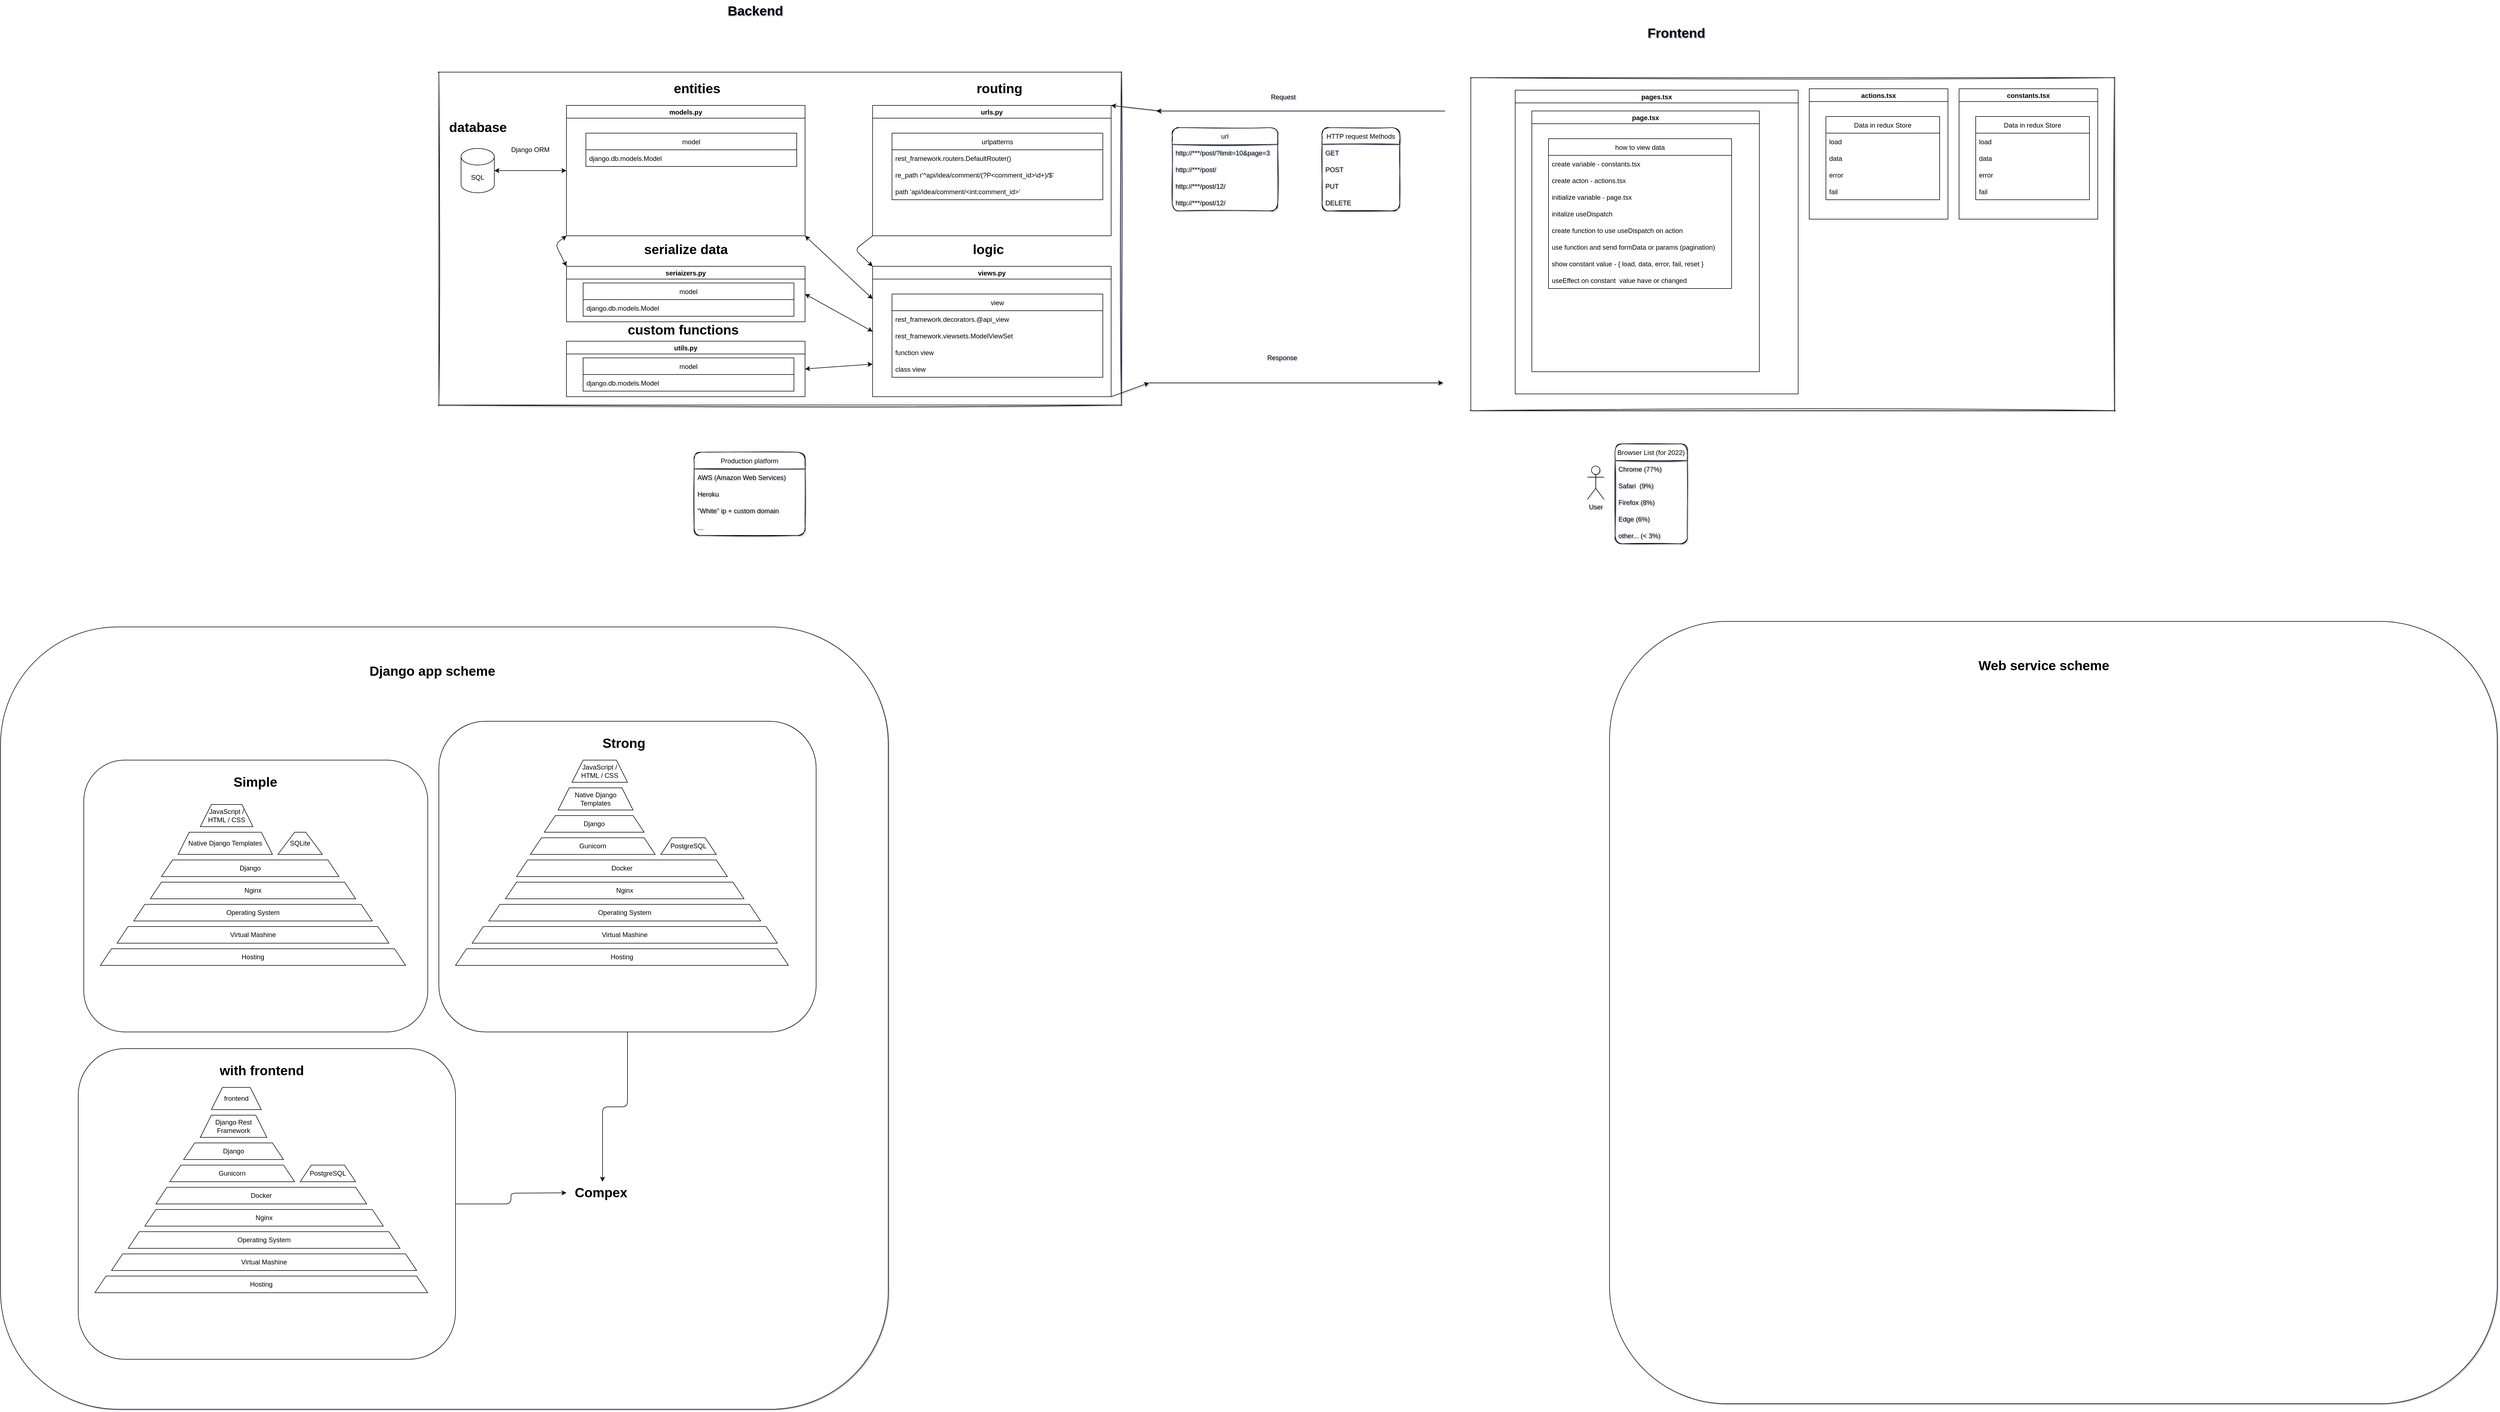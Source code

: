 <mxfile version="17.4.6" type="device"><diagram id="C5RBs43oDa-KdzZeNtuy" name="Page-1"><mxGraphModel dx="3749" dy="883" grid="1" gridSize="10" guides="1" tooltips="1" connect="1" arrows="1" fold="1" page="0" pageScale="1" pageWidth="827" pageHeight="1169" background="none" math="0" shadow="1"><root><mxCell id="WIyWlLk6GJQsqaUBKTNV-0"/><mxCell id="WIyWlLk6GJQsqaUBKTNV-1" parent="WIyWlLk6GJQsqaUBKTNV-0"/><mxCell id="JlMUV9qUmS5unrdBoCtl-11" value="" style="rounded=1;whiteSpace=wrap;html=1;arcSize=0;sketch=1;" vertex="1" parent="WIyWlLk6GJQsqaUBKTNV-1"><mxGeometry x="-960" y="490" width="1230" height="600" as="geometry"/></mxCell><mxCell id="JlMUV9qUmS5unrdBoCtl-118" value="" style="rounded=1;whiteSpace=wrap;html=1;sketch=0;" vertex="1" parent="WIyWlLk6GJQsqaUBKTNV-1"><mxGeometry x="1150" y="1480" width="1600" height="1410" as="geometry"/></mxCell><mxCell id="JlMUV9qUmS5unrdBoCtl-114" value="" style="rounded=1;whiteSpace=wrap;html=1;sketch=0;" vertex="1" parent="WIyWlLk6GJQsqaUBKTNV-1"><mxGeometry x="-1750" y="1490" width="1600" height="1410" as="geometry"/></mxCell><mxCell id="JlMUV9qUmS5unrdBoCtl-112" style="edgeStyle=orthogonalEdgeStyle;curved=0;rounded=1;sketch=0;orthogonalLoop=1;jettySize=auto;html=1;" edge="1" parent="WIyWlLk6GJQsqaUBKTNV-1" source="JlMUV9qUmS5unrdBoCtl-82"><mxGeometry relative="1" as="geometry"><mxPoint x="-730" y="2510" as="targetPoint"/></mxGeometry></mxCell><mxCell id="JlMUV9qUmS5unrdBoCtl-82" value="" style="rounded=1;whiteSpace=wrap;html=1;sketch=0;" vertex="1" parent="WIyWlLk6GJQsqaUBKTNV-1"><mxGeometry x="-1610" y="2250" width="680" height="560" as="geometry"/></mxCell><mxCell id="JlMUV9qUmS5unrdBoCtl-113" style="edgeStyle=orthogonalEdgeStyle;curved=0;rounded=1;sketch=0;orthogonalLoop=1;jettySize=auto;html=1;" edge="1" parent="WIyWlLk6GJQsqaUBKTNV-1" source="JlMUV9qUmS5unrdBoCtl-68" target="JlMUV9qUmS5unrdBoCtl-107"><mxGeometry relative="1" as="geometry"/></mxCell><mxCell id="JlMUV9qUmS5unrdBoCtl-68" value="" style="rounded=1;whiteSpace=wrap;html=1;sketch=0;" vertex="1" parent="WIyWlLk6GJQsqaUBKTNV-1"><mxGeometry x="-960" y="1660" width="680" height="560" as="geometry"/></mxCell><mxCell id="JlMUV9qUmS5unrdBoCtl-55" value="" style="rounded=1;whiteSpace=wrap;html=1;sketch=0;" vertex="1" parent="WIyWlLk6GJQsqaUBKTNV-1"><mxGeometry x="-1600" y="1730" width="620" height="490" as="geometry"/></mxCell><mxCell id="JlMUV9qUmS5unrdBoCtl-0" value="" style="rounded=1;whiteSpace=wrap;html=1;arcSize=0;sketch=1;" vertex="1" parent="WIyWlLk6GJQsqaUBKTNV-1"><mxGeometry x="900" y="500" width="1160" height="600" as="geometry"/></mxCell><mxCell id="JlMUV9qUmS5unrdBoCtl-4" value="HTTP request Methods" style="swimlane;fontStyle=0;childLayout=stackLayout;horizontal=1;startSize=30;horizontalStack=0;resizeParent=1;resizeParentMax=0;resizeLast=0;collapsible=1;marginBottom=0;rounded=1;sketch=1;" vertex="1" parent="WIyWlLk6GJQsqaUBKTNV-1"><mxGeometry x="631.73" y="590" width="140" height="150" as="geometry"/></mxCell><mxCell id="JlMUV9qUmS5unrdBoCtl-5" value="GET" style="text;strokeColor=none;fillColor=none;align=left;verticalAlign=middle;spacingLeft=4;spacingRight=4;overflow=hidden;points=[[0,0.5],[1,0.5]];portConstraint=eastwest;rotatable=0;rounded=1;sketch=1;" vertex="1" parent="JlMUV9qUmS5unrdBoCtl-4"><mxGeometry y="30" width="140" height="30" as="geometry"/></mxCell><mxCell id="JlMUV9qUmS5unrdBoCtl-6" value="POST" style="text;strokeColor=none;fillColor=none;align=left;verticalAlign=middle;spacingLeft=4;spacingRight=4;overflow=hidden;points=[[0,0.5],[1,0.5]];portConstraint=eastwest;rotatable=0;rounded=1;sketch=1;" vertex="1" parent="JlMUV9qUmS5unrdBoCtl-4"><mxGeometry y="60" width="140" height="30" as="geometry"/></mxCell><mxCell id="JlMUV9qUmS5unrdBoCtl-7" value="PUT" style="text;strokeColor=none;fillColor=none;align=left;verticalAlign=middle;spacingLeft=4;spacingRight=4;overflow=hidden;points=[[0,0.5],[1,0.5]];portConstraint=eastwest;rotatable=0;rounded=1;sketch=1;" vertex="1" parent="JlMUV9qUmS5unrdBoCtl-4"><mxGeometry y="90" width="140" height="30" as="geometry"/></mxCell><mxCell id="JlMUV9qUmS5unrdBoCtl-8" value="DELETE" style="text;strokeColor=none;fillColor=none;align=left;verticalAlign=middle;spacingLeft=4;spacingRight=4;overflow=hidden;points=[[0,0.5],[1,0.5]];portConstraint=eastwest;rotatable=0;rounded=1;sketch=1;" vertex="1" parent="JlMUV9qUmS5unrdBoCtl-4"><mxGeometry y="120" width="140" height="30" as="geometry"/></mxCell><mxCell id="JlMUV9qUmS5unrdBoCtl-12" value="Backend" style="text;strokeColor=none;fillColor=none;html=1;fontSize=24;fontStyle=1;verticalAlign=middle;align=center;rounded=0;sketch=0;" vertex="1" parent="WIyWlLk6GJQsqaUBKTNV-1"><mxGeometry x="-440" y="360" width="100" height="40" as="geometry"/></mxCell><mxCell id="JlMUV9qUmS5unrdBoCtl-16" value="User" style="shape=umlActor;verticalLabelPosition=bottom;verticalAlign=top;html=1;outlineConnect=0;rounded=0;sketch=0;" vertex="1" parent="WIyWlLk6GJQsqaUBKTNV-1"><mxGeometry x="1110" y="1200" width="30" height="60" as="geometry"/></mxCell><mxCell id="JlMUV9qUmS5unrdBoCtl-17" value="Browser List (for 2022)" style="swimlane;fontStyle=0;childLayout=stackLayout;horizontal=1;startSize=30;horizontalStack=0;resizeParent=1;resizeParentMax=0;resizeLast=0;collapsible=1;marginBottom=0;rounded=1;sketch=1;" vertex="1" parent="WIyWlLk6GJQsqaUBKTNV-1"><mxGeometry x="1160" y="1160" width="130" height="180" as="geometry"/></mxCell><mxCell id="JlMUV9qUmS5unrdBoCtl-18" value="Chrome (77%)" style="text;strokeColor=none;fillColor=none;align=left;verticalAlign=middle;spacingLeft=4;spacingRight=4;overflow=hidden;points=[[0,0.5],[1,0.5]];portConstraint=eastwest;rotatable=0;rounded=1;sketch=1;" vertex="1" parent="JlMUV9qUmS5unrdBoCtl-17"><mxGeometry y="30" width="130" height="30" as="geometry"/></mxCell><mxCell id="JlMUV9qUmS5unrdBoCtl-19" value="Safari  (9%)" style="text;strokeColor=none;fillColor=none;align=left;verticalAlign=middle;spacingLeft=4;spacingRight=4;overflow=hidden;points=[[0,0.5],[1,0.5]];portConstraint=eastwest;rotatable=0;rounded=1;sketch=1;" vertex="1" parent="JlMUV9qUmS5unrdBoCtl-17"><mxGeometry y="60" width="130" height="30" as="geometry"/></mxCell><mxCell id="JlMUV9qUmS5unrdBoCtl-20" value="Firefox (8%)" style="text;strokeColor=none;fillColor=none;align=left;verticalAlign=middle;spacingLeft=4;spacingRight=4;overflow=hidden;points=[[0,0.5],[1,0.5]];portConstraint=eastwest;rotatable=0;rounded=1;sketch=1;" vertex="1" parent="JlMUV9qUmS5unrdBoCtl-17"><mxGeometry y="90" width="130" height="30" as="geometry"/></mxCell><mxCell id="JlMUV9qUmS5unrdBoCtl-21" value="Edge (6%)" style="text;strokeColor=none;fillColor=none;align=left;verticalAlign=middle;spacingLeft=4;spacingRight=4;overflow=hidden;points=[[0,0.5],[1,0.5]];portConstraint=eastwest;rotatable=0;rounded=1;sketch=1;" vertex="1" parent="JlMUV9qUmS5unrdBoCtl-17"><mxGeometry y="120" width="130" height="30" as="geometry"/></mxCell><mxCell id="JlMUV9qUmS5unrdBoCtl-23" value="other... (&lt; 3%)" style="text;strokeColor=none;fillColor=none;align=left;verticalAlign=middle;spacingLeft=4;spacingRight=4;overflow=hidden;points=[[0,0.5],[1,0.5]];portConstraint=eastwest;rotatable=0;rounded=1;sketch=1;" vertex="1" parent="JlMUV9qUmS5unrdBoCtl-17"><mxGeometry y="150" width="130" height="30" as="geometry"/></mxCell><mxCell id="JlMUV9qUmS5unrdBoCtl-25" value="Production platform" style="swimlane;fontStyle=0;childLayout=stackLayout;horizontal=1;startSize=30;horizontalStack=0;resizeParent=1;resizeParentMax=0;resizeLast=0;collapsible=1;marginBottom=0;rounded=1;sketch=1;" vertex="1" parent="WIyWlLk6GJQsqaUBKTNV-1"><mxGeometry x="-500" y="1175" width="200" height="150" as="geometry"/></mxCell><mxCell id="JlMUV9qUmS5unrdBoCtl-26" value="AWS (Amazon Web Services)" style="text;strokeColor=none;fillColor=none;align=left;verticalAlign=middle;spacingLeft=4;spacingRight=4;overflow=hidden;points=[[0,0.5],[1,0.5]];portConstraint=eastwest;rotatable=0;rounded=1;sketch=1;" vertex="1" parent="JlMUV9qUmS5unrdBoCtl-25"><mxGeometry y="30" width="200" height="30" as="geometry"/></mxCell><mxCell id="JlMUV9qUmS5unrdBoCtl-27" value="Heroku" style="text;strokeColor=none;fillColor=none;align=left;verticalAlign=middle;spacingLeft=4;spacingRight=4;overflow=hidden;points=[[0,0.5],[1,0.5]];portConstraint=eastwest;rotatable=0;rounded=1;sketch=1;" vertex="1" parent="JlMUV9qUmS5unrdBoCtl-25"><mxGeometry y="60" width="200" height="30" as="geometry"/></mxCell><mxCell id="JlMUV9qUmS5unrdBoCtl-28" value="&quot;White&quot; ip + custom domain" style="text;strokeColor=none;fillColor=none;align=left;verticalAlign=middle;spacingLeft=4;spacingRight=4;overflow=hidden;points=[[0,0.5],[1,0.5]];portConstraint=eastwest;rotatable=0;rounded=1;sketch=1;" vertex="1" parent="JlMUV9qUmS5unrdBoCtl-25"><mxGeometry y="90" width="200" height="30" as="geometry"/></mxCell><mxCell id="JlMUV9qUmS5unrdBoCtl-29" value="..." style="text;strokeColor=none;fillColor=none;align=left;verticalAlign=middle;spacingLeft=4;spacingRight=4;overflow=hidden;points=[[0,0.5],[1,0.5]];portConstraint=eastwest;rotatable=0;rounded=1;sketch=1;" vertex="1" parent="JlMUV9qUmS5unrdBoCtl-25"><mxGeometry y="120" width="200" height="30" as="geometry"/></mxCell><mxCell id="JlMUV9qUmS5unrdBoCtl-46" value="&lt;div&gt;&lt;span&gt;Operating System&lt;/span&gt;&lt;br&gt;&lt;/div&gt;" style="shape=trapezoid;perimeter=trapezoidPerimeter;whiteSpace=wrap;html=1;fixedSize=1;rounded=0;sketch=0;" vertex="1" parent="WIyWlLk6GJQsqaUBKTNV-1"><mxGeometry x="-1510" y="1990" width="430" height="30" as="geometry"/></mxCell><mxCell id="JlMUV9qUmS5unrdBoCtl-47" value="&lt;div&gt;&lt;span&gt;Virtual Mashine&lt;/span&gt;&lt;br&gt;&lt;/div&gt;" style="shape=trapezoid;perimeter=trapezoidPerimeter;whiteSpace=wrap;html=1;fixedSize=1;rounded=0;sketch=0;" vertex="1" parent="WIyWlLk6GJQsqaUBKTNV-1"><mxGeometry x="-1540" y="2030" width="490" height="30" as="geometry"/></mxCell><mxCell id="JlMUV9qUmS5unrdBoCtl-48" value="&lt;div&gt;&lt;span&gt;Hosting&lt;/span&gt;&lt;br&gt;&lt;/div&gt;" style="shape=trapezoid;perimeter=trapezoidPerimeter;whiteSpace=wrap;html=1;fixedSize=1;rounded=0;sketch=0;" vertex="1" parent="WIyWlLk6GJQsqaUBKTNV-1"><mxGeometry x="-1570" y="2070" width="550" height="30" as="geometry"/></mxCell><mxCell id="JlMUV9qUmS5unrdBoCtl-49" value="&lt;div&gt;&lt;span&gt;Docker&lt;/span&gt;&lt;br&gt;&lt;/div&gt;" style="shape=trapezoid;perimeter=trapezoidPerimeter;whiteSpace=wrap;html=1;fixedSize=1;rounded=0;sketch=0;" vertex="1" parent="WIyWlLk6GJQsqaUBKTNV-1"><mxGeometry x="-820" y="1910" width="380" height="30" as="geometry"/></mxCell><mxCell id="JlMUV9qUmS5unrdBoCtl-50" value="&lt;div&gt;&lt;span&gt;Gunicorn&lt;/span&gt;&lt;br&gt;&lt;/div&gt;" style="shape=trapezoid;perimeter=trapezoidPerimeter;whiteSpace=wrap;html=1;fixedSize=1;rounded=0;sketch=0;" vertex="1" parent="WIyWlLk6GJQsqaUBKTNV-1"><mxGeometry x="-795" y="1870" width="225" height="30" as="geometry"/></mxCell><mxCell id="JlMUV9qUmS5unrdBoCtl-51" value="&lt;div&gt;&lt;span&gt;Django&lt;/span&gt;&lt;br&gt;&lt;/div&gt;" style="shape=trapezoid;perimeter=trapezoidPerimeter;whiteSpace=wrap;html=1;fixedSize=1;rounded=0;sketch=0;" vertex="1" parent="WIyWlLk6GJQsqaUBKTNV-1"><mxGeometry x="-1460" y="1910" width="320" height="30" as="geometry"/></mxCell><mxCell id="JlMUV9qUmS5unrdBoCtl-52" value="&lt;div&gt;&lt;span&gt;Django Rest Framework&lt;/span&gt;&lt;br&gt;&lt;/div&gt;" style="shape=trapezoid;perimeter=trapezoidPerimeter;whiteSpace=wrap;html=1;fixedSize=1;rounded=0;sketch=0;" vertex="1" parent="WIyWlLk6GJQsqaUBKTNV-1"><mxGeometry x="-1390" y="2370" width="120" height="40" as="geometry"/></mxCell><mxCell id="JlMUV9qUmS5unrdBoCtl-53" value="&lt;div&gt;&lt;span&gt;JavaScript / HTML / CSS&lt;/span&gt;&lt;br&gt;&lt;/div&gt;" style="shape=trapezoid;perimeter=trapezoidPerimeter;whiteSpace=wrap;html=1;fixedSize=1;rounded=0;sketch=0;" vertex="1" parent="WIyWlLk6GJQsqaUBKTNV-1"><mxGeometry x="-1390" y="1810" width="95" height="40" as="geometry"/></mxCell><mxCell id="JlMUV9qUmS5unrdBoCtl-54" value="&lt;div&gt;&lt;span&gt;PostgreSQL&lt;/span&gt;&lt;br&gt;&lt;/div&gt;" style="shape=trapezoid;perimeter=trapezoidPerimeter;whiteSpace=wrap;html=1;fixedSize=1;rounded=0;sketch=0;" vertex="1" parent="WIyWlLk6GJQsqaUBKTNV-1"><mxGeometry x="-560" y="1870" width="100" height="30" as="geometry"/></mxCell><mxCell id="JlMUV9qUmS5unrdBoCtl-56" value="&lt;h1&gt;Simple&lt;/h1&gt;" style="text;html=1;strokeColor=none;fillColor=none;spacing=5;spacingTop=-20;whiteSpace=wrap;overflow=hidden;rounded=0;sketch=0;" vertex="1" parent="WIyWlLk6GJQsqaUBKTNV-1"><mxGeometry x="-1335" y="1750" width="90" height="40" as="geometry"/></mxCell><mxCell id="JlMUV9qUmS5unrdBoCtl-57" value="&lt;div&gt;&lt;span&gt;Nginx&lt;/span&gt;&lt;br&gt;&lt;/div&gt;" style="shape=trapezoid;perimeter=trapezoidPerimeter;whiteSpace=wrap;html=1;fixedSize=1;rounded=0;sketch=0;" vertex="1" parent="WIyWlLk6GJQsqaUBKTNV-1"><mxGeometry x="-1480" y="1950" width="370" height="30" as="geometry"/></mxCell><mxCell id="JlMUV9qUmS5unrdBoCtl-58" value="&lt;div&gt;&lt;span&gt;SQLite&lt;/span&gt;&lt;br&gt;&lt;/div&gt;" style="shape=trapezoid;perimeter=trapezoidPerimeter;whiteSpace=wrap;html=1;fixedSize=1;rounded=0;sketch=0;size=30.0;" vertex="1" parent="WIyWlLk6GJQsqaUBKTNV-1"><mxGeometry x="-1250" y="1860" width="80" height="40" as="geometry"/></mxCell><mxCell id="JlMUV9qUmS5unrdBoCtl-59" value="&lt;div&gt;&lt;span&gt;Native Django Templates&lt;/span&gt;&lt;br&gt;&lt;/div&gt;" style="shape=trapezoid;perimeter=trapezoidPerimeter;whiteSpace=wrap;html=1;fixedSize=1;rounded=0;sketch=0;" vertex="1" parent="WIyWlLk6GJQsqaUBKTNV-1"><mxGeometry x="-1430" y="1860" width="170" height="40" as="geometry"/></mxCell><mxCell id="JlMUV9qUmS5unrdBoCtl-69" value="&lt;div&gt;&lt;span&gt;Operating System&lt;/span&gt;&lt;br&gt;&lt;/div&gt;" style="shape=trapezoid;perimeter=trapezoidPerimeter;whiteSpace=wrap;html=1;fixedSize=1;rounded=0;sketch=0;" vertex="1" parent="WIyWlLk6GJQsqaUBKTNV-1"><mxGeometry x="-870" y="1990" width="490" height="30" as="geometry"/></mxCell><mxCell id="JlMUV9qUmS5unrdBoCtl-70" value="&lt;div&gt;&lt;span&gt;Virtual Mashine&lt;/span&gt;&lt;br&gt;&lt;/div&gt;" style="shape=trapezoid;perimeter=trapezoidPerimeter;whiteSpace=wrap;html=1;fixedSize=1;rounded=0;sketch=0;" vertex="1" parent="WIyWlLk6GJQsqaUBKTNV-1"><mxGeometry x="-900" y="2030" width="550" height="30" as="geometry"/></mxCell><mxCell id="JlMUV9qUmS5unrdBoCtl-71" value="&lt;div&gt;&lt;span&gt;Hosting&lt;/span&gt;&lt;br&gt;&lt;/div&gt;" style="shape=trapezoid;perimeter=trapezoidPerimeter;whiteSpace=wrap;html=1;fixedSize=1;rounded=0;sketch=0;" vertex="1" parent="WIyWlLk6GJQsqaUBKTNV-1"><mxGeometry x="-930" y="2070" width="600" height="30" as="geometry"/></mxCell><mxCell id="JlMUV9qUmS5unrdBoCtl-72" value="&lt;div&gt;&lt;span&gt;Django&lt;/span&gt;&lt;br&gt;&lt;/div&gt;" style="shape=trapezoid;perimeter=trapezoidPerimeter;whiteSpace=wrap;html=1;fixedSize=1;rounded=0;sketch=0;" vertex="1" parent="WIyWlLk6GJQsqaUBKTNV-1"><mxGeometry x="-770" y="1830" width="180" height="30" as="geometry"/></mxCell><mxCell id="JlMUV9qUmS5unrdBoCtl-73" value="&lt;div&gt;&lt;span&gt;JavaScript / HTML / CSS&lt;/span&gt;&lt;br&gt;&lt;/div&gt;" style="shape=trapezoid;perimeter=trapezoidPerimeter;whiteSpace=wrap;html=1;fixedSize=1;rounded=0;sketch=0;" vertex="1" parent="WIyWlLk6GJQsqaUBKTNV-1"><mxGeometry x="-720" y="1730" width="100" height="40" as="geometry"/></mxCell><mxCell id="JlMUV9qUmS5unrdBoCtl-74" value="&lt;h1&gt;Strong&lt;/h1&gt;" style="text;html=1;strokeColor=none;fillColor=none;spacing=5;spacingTop=-20;whiteSpace=wrap;overflow=hidden;rounded=0;sketch=0;" vertex="1" parent="WIyWlLk6GJQsqaUBKTNV-1"><mxGeometry x="-670" y="1680" width="100" height="40" as="geometry"/></mxCell><mxCell id="JlMUV9qUmS5unrdBoCtl-75" value="&lt;div&gt;&lt;span&gt;Nginx&lt;/span&gt;&lt;br&gt;&lt;/div&gt;" style="shape=trapezoid;perimeter=trapezoidPerimeter;whiteSpace=wrap;html=1;fixedSize=1;rounded=0;sketch=0;" vertex="1" parent="WIyWlLk6GJQsqaUBKTNV-1"><mxGeometry x="-840" y="1950" width="430" height="30" as="geometry"/></mxCell><mxCell id="JlMUV9qUmS5unrdBoCtl-77" value="&lt;div&gt;&lt;span&gt;Native Django Templates&lt;/span&gt;&lt;br&gt;&lt;/div&gt;" style="shape=trapezoid;perimeter=trapezoidPerimeter;whiteSpace=wrap;html=1;fixedSize=1;rounded=0;sketch=0;" vertex="1" parent="WIyWlLk6GJQsqaUBKTNV-1"><mxGeometry x="-745" y="1780" width="135" height="40" as="geometry"/></mxCell><mxCell id="JlMUV9qUmS5unrdBoCtl-83" value="&lt;div&gt;&lt;span&gt;Docker&lt;/span&gt;&lt;br&gt;&lt;/div&gt;" style="shape=trapezoid;perimeter=trapezoidPerimeter;whiteSpace=wrap;html=1;fixedSize=1;rounded=0;sketch=0;" vertex="1" parent="WIyWlLk6GJQsqaUBKTNV-1"><mxGeometry x="-1470" y="2500" width="380" height="30" as="geometry"/></mxCell><mxCell id="JlMUV9qUmS5unrdBoCtl-84" value="&lt;div&gt;&lt;span&gt;Gunicorn&lt;/span&gt;&lt;br&gt;&lt;/div&gt;" style="shape=trapezoid;perimeter=trapezoidPerimeter;whiteSpace=wrap;html=1;fixedSize=1;rounded=0;sketch=0;" vertex="1" parent="WIyWlLk6GJQsqaUBKTNV-1"><mxGeometry x="-1445" y="2460" width="225" height="30" as="geometry"/></mxCell><mxCell id="JlMUV9qUmS5unrdBoCtl-85" value="&lt;div&gt;&lt;span&gt;PostgreSQL&lt;/span&gt;&lt;br&gt;&lt;/div&gt;" style="shape=trapezoid;perimeter=trapezoidPerimeter;whiteSpace=wrap;html=1;fixedSize=1;rounded=0;sketch=0;" vertex="1" parent="WIyWlLk6GJQsqaUBKTNV-1"><mxGeometry x="-1210" y="2460" width="100" height="30" as="geometry"/></mxCell><mxCell id="JlMUV9qUmS5unrdBoCtl-86" value="&lt;div&gt;&lt;span&gt;Operating System&lt;/span&gt;&lt;br&gt;&lt;/div&gt;" style="shape=trapezoid;perimeter=trapezoidPerimeter;whiteSpace=wrap;html=1;fixedSize=1;rounded=0;sketch=0;" vertex="1" parent="WIyWlLk6GJQsqaUBKTNV-1"><mxGeometry x="-1520" y="2580" width="490" height="30" as="geometry"/></mxCell><mxCell id="JlMUV9qUmS5unrdBoCtl-87" value="&lt;div&gt;&lt;span&gt;Virtual Mashine&lt;/span&gt;&lt;br&gt;&lt;/div&gt;" style="shape=trapezoid;perimeter=trapezoidPerimeter;whiteSpace=wrap;html=1;fixedSize=1;rounded=0;sketch=0;" vertex="1" parent="WIyWlLk6GJQsqaUBKTNV-1"><mxGeometry x="-1550" y="2620" width="550" height="30" as="geometry"/></mxCell><mxCell id="JlMUV9qUmS5unrdBoCtl-88" value="&lt;div&gt;&lt;span&gt;Hosting&lt;/span&gt;&lt;br&gt;&lt;/div&gt;" style="shape=trapezoid;perimeter=trapezoidPerimeter;whiteSpace=wrap;html=1;fixedSize=1;rounded=0;sketch=0;" vertex="1" parent="WIyWlLk6GJQsqaUBKTNV-1"><mxGeometry x="-1580" y="2660" width="600" height="30" as="geometry"/></mxCell><mxCell id="JlMUV9qUmS5unrdBoCtl-89" value="&lt;div&gt;&lt;span&gt;Django&lt;/span&gt;&lt;br&gt;&lt;/div&gt;" style="shape=trapezoid;perimeter=trapezoidPerimeter;whiteSpace=wrap;html=1;fixedSize=1;rounded=0;sketch=0;" vertex="1" parent="WIyWlLk6GJQsqaUBKTNV-1"><mxGeometry x="-1420" y="2420" width="180" height="30" as="geometry"/></mxCell><mxCell id="JlMUV9qUmS5unrdBoCtl-91" value="&lt;h1&gt;with frontend&lt;/h1&gt;" style="text;html=1;strokeColor=none;fillColor=none;spacing=5;spacingTop=-20;whiteSpace=wrap;overflow=hidden;rounded=0;sketch=0;" vertex="1" parent="WIyWlLk6GJQsqaUBKTNV-1"><mxGeometry x="-1360" y="2270" width="190" height="40" as="geometry"/></mxCell><mxCell id="JlMUV9qUmS5unrdBoCtl-92" value="&lt;div&gt;&lt;span&gt;Nginx&lt;/span&gt;&lt;br&gt;&lt;/div&gt;" style="shape=trapezoid;perimeter=trapezoidPerimeter;whiteSpace=wrap;html=1;fixedSize=1;rounded=0;sketch=0;" vertex="1" parent="WIyWlLk6GJQsqaUBKTNV-1"><mxGeometry x="-1490" y="2540" width="430" height="30" as="geometry"/></mxCell><mxCell id="JlMUV9qUmS5unrdBoCtl-94" value="&lt;div&gt;&lt;span&gt;frontend&lt;/span&gt;&lt;br&gt;&lt;/div&gt;" style="shape=trapezoid;perimeter=trapezoidPerimeter;whiteSpace=wrap;html=1;fixedSize=1;rounded=0;sketch=0;" vertex="1" parent="WIyWlLk6GJQsqaUBKTNV-1"><mxGeometry x="-1370" y="2320" width="90" height="40" as="geometry"/></mxCell><mxCell id="JlMUV9qUmS5unrdBoCtl-107" value="&lt;h1&gt;Compex&lt;/h1&gt;" style="text;html=1;strokeColor=none;fillColor=none;spacing=5;spacingTop=-20;whiteSpace=wrap;overflow=hidden;rounded=0;sketch=0;" vertex="1" parent="WIyWlLk6GJQsqaUBKTNV-1"><mxGeometry x="-720" y="2490" width="110" height="40" as="geometry"/></mxCell><mxCell id="JlMUV9qUmS5unrdBoCtl-116" value="&lt;h1&gt;Django app scheme&lt;/h1&gt;" style="text;html=1;strokeColor=none;fillColor=none;spacing=5;spacingTop=-20;whiteSpace=wrap;overflow=hidden;rounded=0;sketch=0;" vertex="1" parent="WIyWlLk6GJQsqaUBKTNV-1"><mxGeometry x="-1090" y="1550" width="240" height="40" as="geometry"/></mxCell><mxCell id="JlMUV9qUmS5unrdBoCtl-156" value="&lt;h1&gt;Web service scheme&lt;/h1&gt;" style="text;html=1;strokeColor=none;fillColor=none;spacing=5;spacingTop=-20;whiteSpace=wrap;overflow=hidden;rounded=0;sketch=0;" vertex="1" parent="WIyWlLk6GJQsqaUBKTNV-1"><mxGeometry x="1810" y="1540" width="300" height="40" as="geometry"/></mxCell><mxCell id="JlMUV9qUmS5unrdBoCtl-161" value="" style="shape=image;verticalLabelPosition=bottom;labelBackgroundColor=default;verticalAlign=top;aspect=fixed;imageAspect=0;image=https://cdn-clekk.nitrocdn.com/tkvYXMZryjYrSVhxKeFTeXElceKUYHeV/assets/static/optimized/rev-19e589c/wp-content/uploads/2021/04/What_Is_Web_Application_Architecture_.png;" vertex="1" parent="WIyWlLk6GJQsqaUBKTNV-1"><mxGeometry x="50" y="2390.5" width="879.86" height="489" as="geometry"/></mxCell><mxCell id="JlMUV9qUmS5unrdBoCtl-163" value="" style="shape=image;verticalLabelPosition=bottom;labelBackgroundColor=default;verticalAlign=top;aspect=fixed;imageAspect=0;image=https://axisbits.com/storage/app/uploads/public/7da/cc4/ec1/7dacc4ec1c9bc16b7aa58185cb8efa5a.png;" vertex="1" parent="WIyWlLk6GJQsqaUBKTNV-1"><mxGeometry x="200.0" y="1940" width="606.13" height="380" as="geometry"/></mxCell><mxCell id="JlMUV9qUmS5unrdBoCtl-164" value="Frontend" style="text;strokeColor=none;fillColor=none;html=1;fontSize=24;fontStyle=1;verticalAlign=middle;align=center;rounded=0;sketch=0;" vertex="1" parent="WIyWlLk6GJQsqaUBKTNV-1"><mxGeometry x="1220" y="400" width="100" height="40" as="geometry"/></mxCell><mxCell id="JlMUV9qUmS5unrdBoCtl-167" value="" style="shape=image;verticalLabelPosition=bottom;labelBackgroundColor=default;verticalAlign=top;aspect=fixed;imageAspect=0;image=https://litslink.com/wp-content/uploads/2021/04/Web_Application_Architecture_Diagram__diagram_.png;" vertex="1" parent="WIyWlLk6GJQsqaUBKTNV-1"><mxGeometry x="1320" y="1750" width="1349.48" height="750" as="geometry"/></mxCell><mxCell id="JlMUV9qUmS5unrdBoCtl-168" value="" style="endArrow=classic;html=1;rounded=1;sketch=0;curved=0;" edge="1" parent="WIyWlLk6GJQsqaUBKTNV-1"><mxGeometry width="50" height="50" relative="1" as="geometry"><mxPoint x="320" y="1050" as="sourcePoint"/><mxPoint x="850" y="1050" as="targetPoint"/></mxGeometry></mxCell><mxCell id="JlMUV9qUmS5unrdBoCtl-169" value="Request" style="text;html=1;strokeColor=none;fillColor=none;align=center;verticalAlign=middle;whiteSpace=wrap;rounded=0;sketch=0;" vertex="1" parent="WIyWlLk6GJQsqaUBKTNV-1"><mxGeometry x="531.73" y="520" width="60" height="30" as="geometry"/></mxCell><mxCell id="JlMUV9qUmS5unrdBoCtl-170" value="url" style="swimlane;fontStyle=0;childLayout=stackLayout;horizontal=1;startSize=30;horizontalStack=0;resizeParent=1;resizeParentMax=0;resizeLast=0;collapsible=1;marginBottom=0;rounded=1;sketch=1;" vertex="1" parent="WIyWlLk6GJQsqaUBKTNV-1"><mxGeometry x="361.73" y="590" width="190" height="150" as="geometry"/></mxCell><mxCell id="JlMUV9qUmS5unrdBoCtl-171" value="http://***/post/?limit=10&amp;page=3" style="text;strokeColor=none;fillColor=none;align=left;verticalAlign=middle;spacingLeft=4;spacingRight=4;overflow=hidden;points=[[0,0.5],[1,0.5]];portConstraint=eastwest;rotatable=0;rounded=1;sketch=1;" vertex="1" parent="JlMUV9qUmS5unrdBoCtl-170"><mxGeometry y="30" width="190" height="30" as="geometry"/></mxCell><mxCell id="JlMUV9qUmS5unrdBoCtl-172" value="http://***/post/" style="text;strokeColor=none;fillColor=none;align=left;verticalAlign=middle;spacingLeft=4;spacingRight=4;overflow=hidden;points=[[0,0.5],[1,0.5]];portConstraint=eastwest;rotatable=0;rounded=1;sketch=1;" vertex="1" parent="JlMUV9qUmS5unrdBoCtl-170"><mxGeometry y="60" width="190" height="30" as="geometry"/></mxCell><mxCell id="JlMUV9qUmS5unrdBoCtl-173" value="http://***/post/12/" style="text;strokeColor=none;fillColor=none;align=left;verticalAlign=middle;spacingLeft=4;spacingRight=4;overflow=hidden;points=[[0,0.5],[1,0.5]];portConstraint=eastwest;rotatable=0;rounded=1;sketch=1;" vertex="1" parent="JlMUV9qUmS5unrdBoCtl-170"><mxGeometry y="90" width="190" height="30" as="geometry"/></mxCell><mxCell id="JlMUV9qUmS5unrdBoCtl-174" value="http://***/post/12/" style="text;strokeColor=none;fillColor=none;align=left;verticalAlign=middle;spacingLeft=4;spacingRight=4;overflow=hidden;points=[[0,0.5],[1,0.5]];portConstraint=eastwest;rotatable=0;rounded=1;sketch=1;" vertex="1" parent="JlMUV9qUmS5unrdBoCtl-170"><mxGeometry y="120" width="190" height="30" as="geometry"/></mxCell><mxCell id="JlMUV9qUmS5unrdBoCtl-175" value="" style="endArrow=classic;html=1;rounded=1;sketch=0;curved=0;" edge="1" parent="WIyWlLk6GJQsqaUBKTNV-1"><mxGeometry width="50" height="50" relative="1" as="geometry"><mxPoint x="853.27" y="560" as="sourcePoint"/><mxPoint x="333.27" y="560" as="targetPoint"/></mxGeometry></mxCell><mxCell id="JlMUV9qUmS5unrdBoCtl-176" value="Response" style="text;html=1;strokeColor=none;fillColor=none;align=center;verticalAlign=middle;whiteSpace=wrap;rounded=0;sketch=0;" vertex="1" parent="WIyWlLk6GJQsqaUBKTNV-1"><mxGeometry x="530" y="990" width="60" height="30" as="geometry"/></mxCell><mxCell id="JlMUV9qUmS5unrdBoCtl-177" value="" style="shape=image;verticalLabelPosition=bottom;labelBackgroundColor=default;verticalAlign=top;aspect=fixed;imageAspect=0;image=https://miro.medium.com/max/1400/1*iBdspXxR_jjd-Yn7IDm43g.png;" vertex="1" parent="WIyWlLk6GJQsqaUBKTNV-1"><mxGeometry x="520" y="1095" width="333.58" height="420" as="geometry"/></mxCell><mxCell id="JlMUV9qUmS5unrdBoCtl-178" value="" style="shape=image;verticalLabelPosition=bottom;labelBackgroundColor=default;verticalAlign=top;aspect=fixed;imageAspect=0;image=https://www.infidigit.com/wp-content/uploads/2019/12/20191227_012601_0000.png;" vertex="1" parent="WIyWlLk6GJQsqaUBKTNV-1"><mxGeometry x="331.54" y="1090" width="156.92" height="340" as="geometry"/></mxCell><mxCell id="JlMUV9qUmS5unrdBoCtl-179" value="SQL" style="shape=cylinder3;whiteSpace=wrap;html=1;boundedLbl=1;backgroundOutline=1;size=15;rounded=0;sketch=0;" vertex="1" parent="WIyWlLk6GJQsqaUBKTNV-1"><mxGeometry x="-920" y="627.5" width="60" height="80" as="geometry"/></mxCell><mxCell id="JlMUV9qUmS5unrdBoCtl-183" value="urls.py" style="swimlane;rounded=0;sketch=0;" vertex="1" parent="WIyWlLk6GJQsqaUBKTNV-1"><mxGeometry x="-178.27" y="550" width="430" height="235" as="geometry"/></mxCell><mxCell id="JlMUV9qUmS5unrdBoCtl-185" value="urlpatterns" style="swimlane;fontStyle=0;childLayout=stackLayout;horizontal=1;startSize=30;horizontalStack=0;resizeParent=1;resizeParentMax=0;resizeLast=0;collapsible=1;marginBottom=0;rounded=0;sketch=0;" vertex="1" parent="JlMUV9qUmS5unrdBoCtl-183"><mxGeometry x="35" y="50" width="380" height="120" as="geometry"/></mxCell><mxCell id="JlMUV9qUmS5unrdBoCtl-192" value="rest_framework.routers.DefaultRouter()" style="text;strokeColor=none;fillColor=none;align=left;verticalAlign=middle;spacingLeft=4;spacingRight=4;overflow=hidden;points=[[0,0.5],[1,0.5]];portConstraint=eastwest;rotatable=0;rounded=0;sketch=0;" vertex="1" parent="JlMUV9qUmS5unrdBoCtl-185"><mxGeometry y="30" width="380" height="30" as="geometry"/></mxCell><mxCell id="JlMUV9qUmS5unrdBoCtl-187" value="re_path r'^api/idea/comment/(?P&lt;comment_id&gt;\d+)/$'" style="text;strokeColor=none;fillColor=none;align=left;verticalAlign=middle;spacingLeft=4;spacingRight=4;overflow=hidden;points=[[0,0.5],[1,0.5]];portConstraint=eastwest;rotatable=0;rounded=0;sketch=0;" vertex="1" parent="JlMUV9qUmS5unrdBoCtl-185"><mxGeometry y="60" width="380" height="30" as="geometry"/></mxCell><mxCell id="JlMUV9qUmS5unrdBoCtl-186" value="path 'api/idea/comment/&lt;int:comment_id&gt;'" style="text;strokeColor=none;fillColor=none;align=left;verticalAlign=middle;spacingLeft=4;spacingRight=4;overflow=hidden;points=[[0,0.5],[1,0.5]];portConstraint=eastwest;rotatable=0;rounded=0;sketch=0;" vertex="1" parent="JlMUV9qUmS5unrdBoCtl-185"><mxGeometry y="90" width="380" height="30" as="geometry"/></mxCell><mxCell id="JlMUV9qUmS5unrdBoCtl-184" value="" style="endArrow=classic;html=1;rounded=1;sketch=0;curved=0;entryX=1;entryY=0;entryDx=0;entryDy=0;" edge="1" parent="WIyWlLk6GJQsqaUBKTNV-1" target="JlMUV9qUmS5unrdBoCtl-183"><mxGeometry width="50" height="50" relative="1" as="geometry"><mxPoint x="340" y="560" as="sourcePoint"/><mxPoint x="291.73" y="620" as="targetPoint"/></mxGeometry></mxCell><mxCell id="JlMUV9qUmS5unrdBoCtl-194" value="views.py" style="swimlane;rounded=0;sketch=0;" vertex="1" parent="WIyWlLk6GJQsqaUBKTNV-1"><mxGeometry x="-178.27" y="840" width="430" height="235" as="geometry"/></mxCell><mxCell id="JlMUV9qUmS5unrdBoCtl-195" value="view" style="swimlane;fontStyle=0;childLayout=stackLayout;horizontal=1;startSize=30;horizontalStack=0;resizeParent=1;resizeParentMax=0;resizeLast=0;collapsible=1;marginBottom=0;rounded=0;sketch=0;" vertex="1" parent="JlMUV9qUmS5unrdBoCtl-194"><mxGeometry x="35" y="50" width="380" height="150" as="geometry"/></mxCell><mxCell id="JlMUV9qUmS5unrdBoCtl-197" value="rest_framework.decorators.@api_view" style="text;strokeColor=none;fillColor=none;align=left;verticalAlign=middle;spacingLeft=4;spacingRight=4;overflow=hidden;points=[[0,0.5],[1,0.5]];portConstraint=eastwest;rotatable=0;rounded=0;sketch=0;" vertex="1" parent="JlMUV9qUmS5unrdBoCtl-195"><mxGeometry y="30" width="380" height="30" as="geometry"/></mxCell><mxCell id="JlMUV9qUmS5unrdBoCtl-202" value="rest_framework.viewsets.ModelViewSet" style="text;strokeColor=none;fillColor=none;align=left;verticalAlign=middle;spacingLeft=4;spacingRight=4;overflow=hidden;points=[[0,0.5],[1,0.5]];portConstraint=eastwest;rotatable=0;rounded=0;sketch=0;" vertex="1" parent="JlMUV9qUmS5unrdBoCtl-195"><mxGeometry y="60" width="380" height="30" as="geometry"/></mxCell><mxCell id="JlMUV9qUmS5unrdBoCtl-198" value="function view" style="text;strokeColor=none;fillColor=none;align=left;verticalAlign=middle;spacingLeft=4;spacingRight=4;overflow=hidden;points=[[0,0.5],[1,0.5]];portConstraint=eastwest;rotatable=0;rounded=0;sketch=0;" vertex="1" parent="JlMUV9qUmS5unrdBoCtl-195"><mxGeometry y="90" width="380" height="30" as="geometry"/></mxCell><mxCell id="JlMUV9qUmS5unrdBoCtl-203" value="class view" style="text;strokeColor=none;fillColor=none;align=left;verticalAlign=middle;spacingLeft=4;spacingRight=4;overflow=hidden;points=[[0,0.5],[1,0.5]];portConstraint=eastwest;rotatable=0;rounded=0;sketch=0;" vertex="1" parent="JlMUV9qUmS5unrdBoCtl-195"><mxGeometry y="120" width="380" height="30" as="geometry"/></mxCell><mxCell id="JlMUV9qUmS5unrdBoCtl-200" value="" style="endArrow=classic;html=1;rounded=1;sketch=0;curved=0;exitX=0;exitY=1;exitDx=0;exitDy=0;entryX=0;entryY=0;entryDx=0;entryDy=0;" edge="1" parent="WIyWlLk6GJQsqaUBKTNV-1" source="JlMUV9qUmS5unrdBoCtl-183" target="JlMUV9qUmS5unrdBoCtl-194"><mxGeometry width="50" height="50" relative="1" as="geometry"><mxPoint x="-143.27" y="800" as="sourcePoint"/><mxPoint x="-93.27" y="750" as="targetPoint"/><Array as="points"><mxPoint x="-210" y="810"/></Array></mxGeometry></mxCell><mxCell id="JlMUV9qUmS5unrdBoCtl-201" value="" style="endArrow=classic;html=1;rounded=1;sketch=0;curved=0;exitX=1;exitY=1;exitDx=0;exitDy=0;" edge="1" parent="WIyWlLk6GJQsqaUBKTNV-1" source="JlMUV9qUmS5unrdBoCtl-194"><mxGeometry width="50" height="50" relative="1" as="geometry"><mxPoint x="130" y="900" as="sourcePoint"/><mxPoint x="320" y="1050" as="targetPoint"/></mxGeometry></mxCell><mxCell id="JlMUV9qUmS5unrdBoCtl-204" value="models.py" style="swimlane;rounded=0;sketch=0;" vertex="1" parent="WIyWlLk6GJQsqaUBKTNV-1"><mxGeometry x="-730" y="550" width="430" height="235" as="geometry"/></mxCell><mxCell id="JlMUV9qUmS5unrdBoCtl-205" value="model" style="swimlane;fontStyle=0;childLayout=stackLayout;horizontal=1;startSize=30;horizontalStack=0;resizeParent=1;resizeParentMax=0;resizeLast=0;collapsible=1;marginBottom=0;rounded=0;sketch=0;" vertex="1" parent="JlMUV9qUmS5unrdBoCtl-204"><mxGeometry x="35" y="50" width="380" height="60" as="geometry"/></mxCell><mxCell id="JlMUV9qUmS5unrdBoCtl-207" value="django.db.models.Model" style="text;strokeColor=none;fillColor=none;align=left;verticalAlign=middle;spacingLeft=4;spacingRight=4;overflow=hidden;points=[[0,0.5],[1,0.5]];portConstraint=eastwest;rotatable=0;rounded=0;sketch=0;" vertex="1" parent="JlMUV9qUmS5unrdBoCtl-205"><mxGeometry y="30" width="380" height="30" as="geometry"/></mxCell><mxCell id="JlMUV9qUmS5unrdBoCtl-212" value="Django ORM" style="text;html=1;strokeColor=none;fillColor=none;align=center;verticalAlign=middle;whiteSpace=wrap;rounded=0;sketch=0;" vertex="1" parent="WIyWlLk6GJQsqaUBKTNV-1"><mxGeometry x="-845" y="610" width="100" height="40" as="geometry"/></mxCell><mxCell id="JlMUV9qUmS5unrdBoCtl-214" value="" style="endArrow=classic;startArrow=classic;html=1;rounded=1;sketch=0;curved=0;exitX=1;exitY=1;exitDx=0;exitDy=0;entryX=0;entryY=0.25;entryDx=0;entryDy=0;" edge="1" parent="WIyWlLk6GJQsqaUBKTNV-1" source="JlMUV9qUmS5unrdBoCtl-204" target="JlMUV9qUmS5unrdBoCtl-194"><mxGeometry width="50" height="50" relative="1" as="geometry"><mxPoint x="-370" y="910" as="sourcePoint"/><mxPoint x="-320" y="860" as="targetPoint"/></mxGeometry></mxCell><mxCell id="JlMUV9qUmS5unrdBoCtl-215" value="" style="endArrow=classic;startArrow=classic;html=1;rounded=1;sketch=0;curved=0;exitX=1;exitY=0.5;exitDx=0;exitDy=0;exitPerimeter=0;entryX=0;entryY=0.5;entryDx=0;entryDy=0;" edge="1" parent="WIyWlLk6GJQsqaUBKTNV-1" source="JlMUV9qUmS5unrdBoCtl-179" target="JlMUV9qUmS5unrdBoCtl-204"><mxGeometry width="50" height="50" relative="1" as="geometry"><mxPoint x="-820" y="730" as="sourcePoint"/><mxPoint x="-770" y="680" as="targetPoint"/></mxGeometry></mxCell><mxCell id="JlMUV9qUmS5unrdBoCtl-216" value="seriaizers.py" style="swimlane;rounded=0;sketch=0;" vertex="1" parent="WIyWlLk6GJQsqaUBKTNV-1"><mxGeometry x="-730" y="840" width="430" height="100" as="geometry"/></mxCell><mxCell id="JlMUV9qUmS5unrdBoCtl-217" value="model" style="swimlane;fontStyle=0;childLayout=stackLayout;horizontal=1;startSize=30;horizontalStack=0;resizeParent=1;resizeParentMax=0;resizeLast=0;collapsible=1;marginBottom=0;rounded=0;sketch=0;" vertex="1" parent="JlMUV9qUmS5unrdBoCtl-216"><mxGeometry x="30" y="30" width="380" height="60" as="geometry"/></mxCell><mxCell id="JlMUV9qUmS5unrdBoCtl-218" value="django.db.models.Model" style="text;strokeColor=none;fillColor=none;align=left;verticalAlign=middle;spacingLeft=4;spacingRight=4;overflow=hidden;points=[[0,0.5],[1,0.5]];portConstraint=eastwest;rotatable=0;rounded=0;sketch=0;" vertex="1" parent="JlMUV9qUmS5unrdBoCtl-217"><mxGeometry y="30" width="380" height="30" as="geometry"/></mxCell><mxCell id="JlMUV9qUmS5unrdBoCtl-219" value="utils.py" style="swimlane;rounded=0;sketch=0;" vertex="1" parent="WIyWlLk6GJQsqaUBKTNV-1"><mxGeometry x="-730" y="975" width="430" height="100" as="geometry"/></mxCell><mxCell id="JlMUV9qUmS5unrdBoCtl-220" value="model" style="swimlane;fontStyle=0;childLayout=stackLayout;horizontal=1;startSize=30;horizontalStack=0;resizeParent=1;resizeParentMax=0;resizeLast=0;collapsible=1;marginBottom=0;rounded=0;sketch=0;" vertex="1" parent="JlMUV9qUmS5unrdBoCtl-219"><mxGeometry x="30" y="30" width="380" height="60" as="geometry"/></mxCell><mxCell id="JlMUV9qUmS5unrdBoCtl-221" value="django.db.models.Model" style="text;strokeColor=none;fillColor=none;align=left;verticalAlign=middle;spacingLeft=4;spacingRight=4;overflow=hidden;points=[[0,0.5],[1,0.5]];portConstraint=eastwest;rotatable=0;rounded=0;sketch=0;" vertex="1" parent="JlMUV9qUmS5unrdBoCtl-220"><mxGeometry y="30" width="380" height="30" as="geometry"/></mxCell><mxCell id="JlMUV9qUmS5unrdBoCtl-222" value="" style="endArrow=classic;startArrow=classic;html=1;rounded=1;sketch=0;curved=0;exitX=1;exitY=0.5;exitDx=0;exitDy=0;entryX=0;entryY=0.75;entryDx=0;entryDy=0;" edge="1" parent="WIyWlLk6GJQsqaUBKTNV-1" source="JlMUV9qUmS5unrdBoCtl-219" target="JlMUV9qUmS5unrdBoCtl-194"><mxGeometry width="50" height="50" relative="1" as="geometry"><mxPoint x="-270" y="1060" as="sourcePoint"/><mxPoint x="-220" y="1010" as="targetPoint"/></mxGeometry></mxCell><mxCell id="JlMUV9qUmS5unrdBoCtl-224" value="" style="endArrow=classic;startArrow=classic;html=1;rounded=1;sketch=0;curved=0;exitX=1;exitY=0.5;exitDx=0;exitDy=0;entryX=0;entryY=0.5;entryDx=0;entryDy=0;" edge="1" parent="WIyWlLk6GJQsqaUBKTNV-1" source="JlMUV9qUmS5unrdBoCtl-216" target="JlMUV9qUmS5unrdBoCtl-194"><mxGeometry width="50" height="50" relative="1" as="geometry"><mxPoint x="-260" y="980" as="sourcePoint"/><mxPoint x="-210" y="930" as="targetPoint"/></mxGeometry></mxCell><mxCell id="JlMUV9qUmS5unrdBoCtl-226" value="" style="endArrow=classic;startArrow=classic;html=1;rounded=1;sketch=0;curved=0;entryX=0;entryY=1;entryDx=0;entryDy=0;exitX=0;exitY=0;exitDx=0;exitDy=0;" edge="1" parent="WIyWlLk6GJQsqaUBKTNV-1" source="JlMUV9qUmS5unrdBoCtl-216" target="JlMUV9qUmS5unrdBoCtl-204"><mxGeometry width="50" height="50" relative="1" as="geometry"><mxPoint x="-810" y="830" as="sourcePoint"/><mxPoint x="-760" y="780" as="targetPoint"/><Array as="points"><mxPoint x="-750" y="800"/></Array></mxGeometry></mxCell><mxCell id="JlMUV9qUmS5unrdBoCtl-231" value="serialize data" style="text;strokeColor=none;fillColor=none;html=1;fontSize=24;fontStyle=1;verticalAlign=middle;align=center;rounded=0;sketch=0;" vertex="1" parent="WIyWlLk6GJQsqaUBKTNV-1"><mxGeometry x="-565" y="790" width="100" height="40" as="geometry"/></mxCell><mxCell id="JlMUV9qUmS5unrdBoCtl-232" value="logic" style="text;strokeColor=none;fillColor=none;html=1;fontSize=24;fontStyle=1;verticalAlign=middle;align=center;rounded=0;sketch=0;" vertex="1" parent="WIyWlLk6GJQsqaUBKTNV-1"><mxGeometry x="-20" y="790" width="100" height="40" as="geometry"/></mxCell><mxCell id="JlMUV9qUmS5unrdBoCtl-233" value="routing" style="text;strokeColor=none;fillColor=none;html=1;fontSize=24;fontStyle=1;verticalAlign=middle;align=center;rounded=0;sketch=0;" vertex="1" parent="WIyWlLk6GJQsqaUBKTNV-1"><mxGeometry y="500" width="100" height="40" as="geometry"/></mxCell><mxCell id="JlMUV9qUmS5unrdBoCtl-234" value="entities" style="text;strokeColor=none;fillColor=none;html=1;fontSize=24;fontStyle=1;verticalAlign=middle;align=center;rounded=0;sketch=0;" vertex="1" parent="WIyWlLk6GJQsqaUBKTNV-1"><mxGeometry x="-545" y="500" width="100" height="40" as="geometry"/></mxCell><mxCell id="JlMUV9qUmS5unrdBoCtl-235" value="database" style="text;strokeColor=none;fillColor=none;html=1;fontSize=24;fontStyle=1;verticalAlign=middle;align=center;rounded=0;sketch=0;" vertex="1" parent="WIyWlLk6GJQsqaUBKTNV-1"><mxGeometry x="-940" y="570" width="100" height="40" as="geometry"/></mxCell><mxCell id="JlMUV9qUmS5unrdBoCtl-236" value="custom functions" style="text;strokeColor=none;fillColor=none;html=1;fontSize=24;fontStyle=1;verticalAlign=middle;align=center;rounded=0;sketch=0;" vertex="1" parent="WIyWlLk6GJQsqaUBKTNV-1"><mxGeometry x="-570" y="935" width="100" height="40" as="geometry"/></mxCell><mxCell id="JlMUV9qUmS5unrdBoCtl-238" value="constants.tsx" style="swimlane;rounded=0;sketch=0;" vertex="1" parent="WIyWlLk6GJQsqaUBKTNV-1"><mxGeometry x="1780" y="520" width="250" height="235" as="geometry"/></mxCell><mxCell id="JlMUV9qUmS5unrdBoCtl-239" value="Data in redux Store" style="swimlane;fontStyle=0;childLayout=stackLayout;horizontal=1;startSize=30;horizontalStack=0;resizeParent=1;resizeParentMax=0;resizeLast=0;collapsible=1;marginBottom=0;rounded=0;sketch=0;" vertex="1" parent="JlMUV9qUmS5unrdBoCtl-238"><mxGeometry x="30" y="50" width="205" height="150" as="geometry"/></mxCell><mxCell id="JlMUV9qUmS5unrdBoCtl-240" value="load" style="text;strokeColor=none;fillColor=none;align=left;verticalAlign=middle;spacingLeft=4;spacingRight=4;overflow=hidden;points=[[0,0.5],[1,0.5]];portConstraint=eastwest;rotatable=0;rounded=0;sketch=0;" vertex="1" parent="JlMUV9qUmS5unrdBoCtl-239"><mxGeometry y="30" width="205" height="30" as="geometry"/></mxCell><mxCell id="JlMUV9qUmS5unrdBoCtl-241" value="data" style="text;strokeColor=none;fillColor=none;align=left;verticalAlign=middle;spacingLeft=4;spacingRight=4;overflow=hidden;points=[[0,0.5],[1,0.5]];portConstraint=eastwest;rotatable=0;rounded=0;sketch=0;" vertex="1" parent="JlMUV9qUmS5unrdBoCtl-239"><mxGeometry y="60" width="205" height="30" as="geometry"/></mxCell><mxCell id="JlMUV9qUmS5unrdBoCtl-242" value="error" style="text;strokeColor=none;fillColor=none;align=left;verticalAlign=middle;spacingLeft=4;spacingRight=4;overflow=hidden;points=[[0,0.5],[1,0.5]];portConstraint=eastwest;rotatable=0;rounded=0;sketch=0;" vertex="1" parent="JlMUV9qUmS5unrdBoCtl-239"><mxGeometry y="90" width="205" height="30" as="geometry"/></mxCell><mxCell id="JlMUV9qUmS5unrdBoCtl-243" value="fail" style="text;strokeColor=none;fillColor=none;align=left;verticalAlign=middle;spacingLeft=4;spacingRight=4;overflow=hidden;points=[[0,0.5],[1,0.5]];portConstraint=eastwest;rotatable=0;rounded=0;sketch=0;" vertex="1" parent="JlMUV9qUmS5unrdBoCtl-239"><mxGeometry y="120" width="205" height="30" as="geometry"/></mxCell><mxCell id="JlMUV9qUmS5unrdBoCtl-244" value="page.tsx" style="swimlane;rounded=0;sketch=0;" vertex="1" parent="WIyWlLk6GJQsqaUBKTNV-1"><mxGeometry x="1010" y="560" width="410" height="470" as="geometry"/></mxCell><mxCell id="JlMUV9qUmS5unrdBoCtl-245" value="how to view data" style="swimlane;fontStyle=0;childLayout=stackLayout;horizontal=1;startSize=30;horizontalStack=0;resizeParent=1;resizeParentMax=0;resizeLast=0;collapsible=1;marginBottom=0;rounded=0;sketch=0;" vertex="1" parent="JlMUV9qUmS5unrdBoCtl-244"><mxGeometry x="30" y="50" width="330" height="270" as="geometry"/></mxCell><mxCell id="JlMUV9qUmS5unrdBoCtl-246" value="create variable - constants.tsx" style="text;strokeColor=none;fillColor=none;align=left;verticalAlign=middle;spacingLeft=4;spacingRight=4;overflow=hidden;points=[[0,0.5],[1,0.5]];portConstraint=eastwest;rotatable=0;rounded=0;sketch=0;" vertex="1" parent="JlMUV9qUmS5unrdBoCtl-245"><mxGeometry y="30" width="330" height="30" as="geometry"/></mxCell><mxCell id="JlMUV9qUmS5unrdBoCtl-249" value="create acton - actions.tsx" style="text;strokeColor=none;fillColor=none;align=left;verticalAlign=middle;spacingLeft=4;spacingRight=4;overflow=hidden;points=[[0,0.5],[1,0.5]];portConstraint=eastwest;rotatable=0;rounded=0;sketch=0;" vertex="1" parent="JlMUV9qUmS5unrdBoCtl-245"><mxGeometry y="60" width="330" height="30" as="geometry"/></mxCell><mxCell id="JlMUV9qUmS5unrdBoCtl-247" value="initialize variable - page.tsx" style="text;strokeColor=none;fillColor=none;align=left;verticalAlign=middle;spacingLeft=4;spacingRight=4;overflow=hidden;points=[[0,0.5],[1,0.5]];portConstraint=eastwest;rotatable=0;rounded=0;sketch=0;" vertex="1" parent="JlMUV9qUmS5unrdBoCtl-245"><mxGeometry y="90" width="330" height="30" as="geometry"/></mxCell><mxCell id="JlMUV9qUmS5unrdBoCtl-248" value="initalize useDispatch" style="text;strokeColor=none;fillColor=none;align=left;verticalAlign=middle;spacingLeft=4;spacingRight=4;overflow=hidden;points=[[0,0.5],[1,0.5]];portConstraint=eastwest;rotatable=0;rounded=0;sketch=0;" vertex="1" parent="JlMUV9qUmS5unrdBoCtl-245"><mxGeometry y="120" width="330" height="30" as="geometry"/></mxCell><mxCell id="JlMUV9qUmS5unrdBoCtl-265" value="create function to use useDispatch on action" style="text;strokeColor=none;fillColor=none;align=left;verticalAlign=middle;spacingLeft=4;spacingRight=4;overflow=hidden;points=[[0,0.5],[1,0.5]];portConstraint=eastwest;rotatable=0;rounded=0;sketch=0;" vertex="1" parent="JlMUV9qUmS5unrdBoCtl-245"><mxGeometry y="150" width="330" height="30" as="geometry"/></mxCell><mxCell id="JlMUV9qUmS5unrdBoCtl-268" value="use function and send formData or params (pagination)" style="text;strokeColor=none;fillColor=none;align=left;verticalAlign=middle;spacingLeft=4;spacingRight=4;overflow=hidden;points=[[0,0.5],[1,0.5]];portConstraint=eastwest;rotatable=0;rounded=0;sketch=0;" vertex="1" parent="JlMUV9qUmS5unrdBoCtl-245"><mxGeometry y="180" width="330" height="30" as="geometry"/></mxCell><mxCell id="JlMUV9qUmS5unrdBoCtl-266" value="show constant value - { load, data, error, fail, reset }" style="text;strokeColor=none;fillColor=none;align=left;verticalAlign=middle;spacingLeft=4;spacingRight=4;overflow=hidden;points=[[0,0.5],[1,0.5]];portConstraint=eastwest;rotatable=0;rounded=0;sketch=0;" vertex="1" parent="JlMUV9qUmS5unrdBoCtl-245"><mxGeometry y="210" width="330" height="30" as="geometry"/></mxCell><mxCell id="JlMUV9qUmS5unrdBoCtl-267" value="useEffect on constant  value have or changed" style="text;strokeColor=none;fillColor=none;align=left;verticalAlign=middle;spacingLeft=4;spacingRight=4;overflow=hidden;points=[[0,0.5],[1,0.5]];portConstraint=eastwest;rotatable=0;rounded=0;sketch=0;" vertex="1" parent="JlMUV9qUmS5unrdBoCtl-245"><mxGeometry y="240" width="330" height="30" as="geometry"/></mxCell><mxCell id="JlMUV9qUmS5unrdBoCtl-250" value="actions.tsx" style="swimlane;rounded=0;sketch=0;" vertex="1" parent="WIyWlLk6GJQsqaUBKTNV-1"><mxGeometry x="1510" y="520" width="250" height="235" as="geometry"/></mxCell><mxCell id="JlMUV9qUmS5unrdBoCtl-251" value="Data in redux Store" style="swimlane;fontStyle=0;childLayout=stackLayout;horizontal=1;startSize=30;horizontalStack=0;resizeParent=1;resizeParentMax=0;resizeLast=0;collapsible=1;marginBottom=0;rounded=0;sketch=0;" vertex="1" parent="JlMUV9qUmS5unrdBoCtl-250"><mxGeometry x="30" y="50" width="205" height="150" as="geometry"/></mxCell><mxCell id="JlMUV9qUmS5unrdBoCtl-252" value="load" style="text;strokeColor=none;fillColor=none;align=left;verticalAlign=middle;spacingLeft=4;spacingRight=4;overflow=hidden;points=[[0,0.5],[1,0.5]];portConstraint=eastwest;rotatable=0;rounded=0;sketch=0;" vertex="1" parent="JlMUV9qUmS5unrdBoCtl-251"><mxGeometry y="30" width="205" height="30" as="geometry"/></mxCell><mxCell id="JlMUV9qUmS5unrdBoCtl-253" value="data" style="text;strokeColor=none;fillColor=none;align=left;verticalAlign=middle;spacingLeft=4;spacingRight=4;overflow=hidden;points=[[0,0.5],[1,0.5]];portConstraint=eastwest;rotatable=0;rounded=0;sketch=0;" vertex="1" parent="JlMUV9qUmS5unrdBoCtl-251"><mxGeometry y="60" width="205" height="30" as="geometry"/></mxCell><mxCell id="JlMUV9qUmS5unrdBoCtl-254" value="error" style="text;strokeColor=none;fillColor=none;align=left;verticalAlign=middle;spacingLeft=4;spacingRight=4;overflow=hidden;points=[[0,0.5],[1,0.5]];portConstraint=eastwest;rotatable=0;rounded=0;sketch=0;" vertex="1" parent="JlMUV9qUmS5unrdBoCtl-251"><mxGeometry y="90" width="205" height="30" as="geometry"/></mxCell><mxCell id="JlMUV9qUmS5unrdBoCtl-255" value="fail" style="text;strokeColor=none;fillColor=none;align=left;verticalAlign=middle;spacingLeft=4;spacingRight=4;overflow=hidden;points=[[0,0.5],[1,0.5]];portConstraint=eastwest;rotatable=0;rounded=0;sketch=0;" vertex="1" parent="JlMUV9qUmS5unrdBoCtl-251"><mxGeometry y="120" width="205" height="30" as="geometry"/></mxCell><mxCell id="JlMUV9qUmS5unrdBoCtl-256" value="pages.tsx" style="swimlane;rounded=0;sketch=0;" vertex="1" parent="WIyWlLk6GJQsqaUBKTNV-1"><mxGeometry x="980" y="522.5" width="510" height="547.5" as="geometry"/></mxCell></root></mxGraphModel></diagram></mxfile>